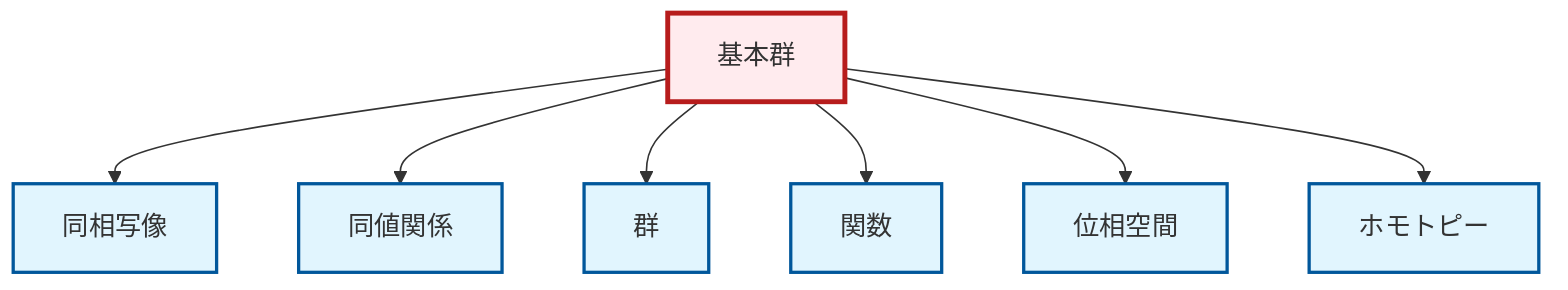graph TD
    classDef definition fill:#e1f5fe,stroke:#01579b,stroke-width:2px
    classDef theorem fill:#f3e5f5,stroke:#4a148c,stroke-width:2px
    classDef axiom fill:#fff3e0,stroke:#e65100,stroke-width:2px
    classDef example fill:#e8f5e9,stroke:#1b5e20,stroke-width:2px
    classDef current fill:#ffebee,stroke:#b71c1c,stroke-width:3px
    def-group["群"]:::definition
    def-homeomorphism["同相写像"]:::definition
    def-homotopy["ホモトピー"]:::definition
    def-topological-space["位相空間"]:::definition
    def-function["関数"]:::definition
    def-fundamental-group["基本群"]:::definition
    def-equivalence-relation["同値関係"]:::definition
    def-fundamental-group --> def-homeomorphism
    def-fundamental-group --> def-equivalence-relation
    def-fundamental-group --> def-group
    def-fundamental-group --> def-function
    def-fundamental-group --> def-topological-space
    def-fundamental-group --> def-homotopy
    class def-fundamental-group current